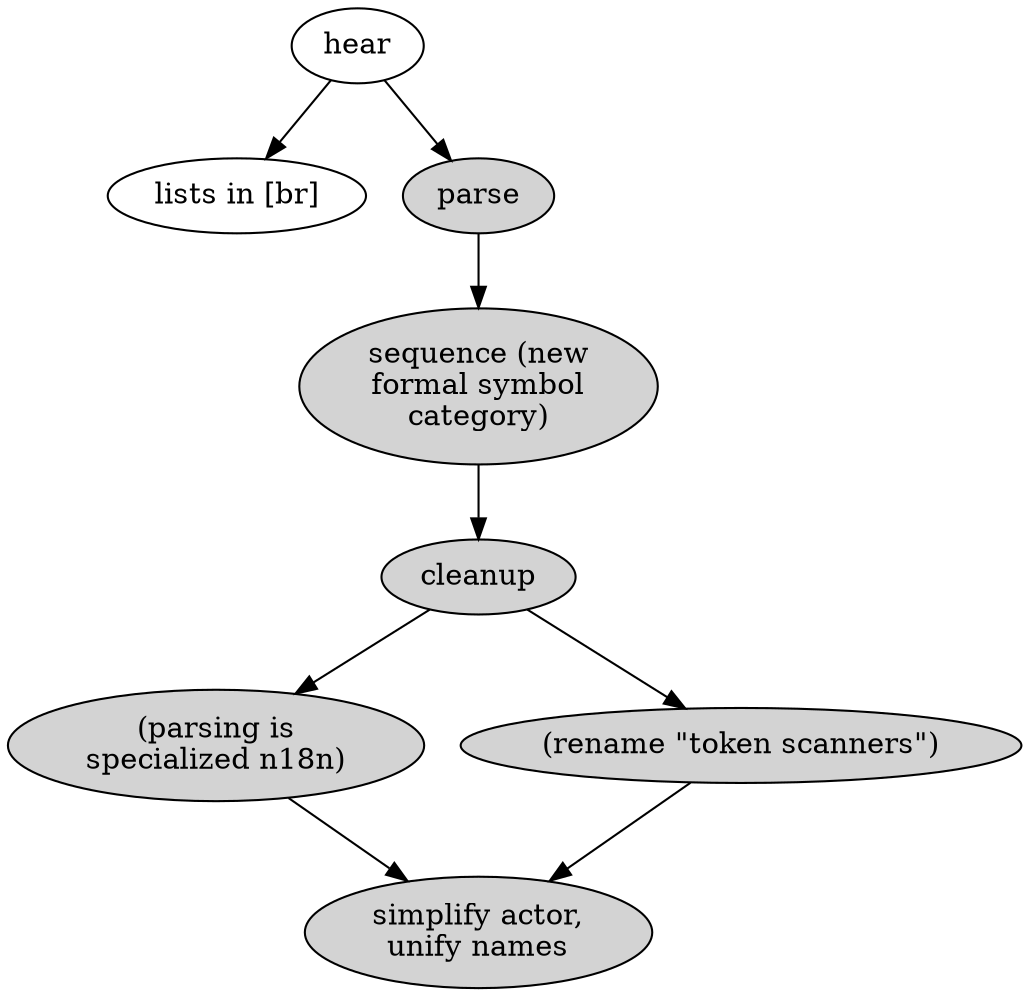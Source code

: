 digraph {


  hear [label="hear"]
  lists [label="lists in [br]"]
  parse [label="parse" style=filled]
  x1 [label="(parsing is\nspecialized n18n)" style=filled]
  x2 [label="(rename \"token scanners\")" style=filled]
  cleanup [style=filled]
  sequence [label="sequence (new\nformal symbol\ncategory)" style=filled]
  x4 [label="simplify actor,\nunify names" style=filled ]

  hear->lists
  hear->parse
  parse->sequence
  sequence->cleanup
  cleanup->x1
  cleanup->x2

  x1->x4
  x2->x4


  # that one color of blue: fillcolor="#b5d5fb" style=filled
}
